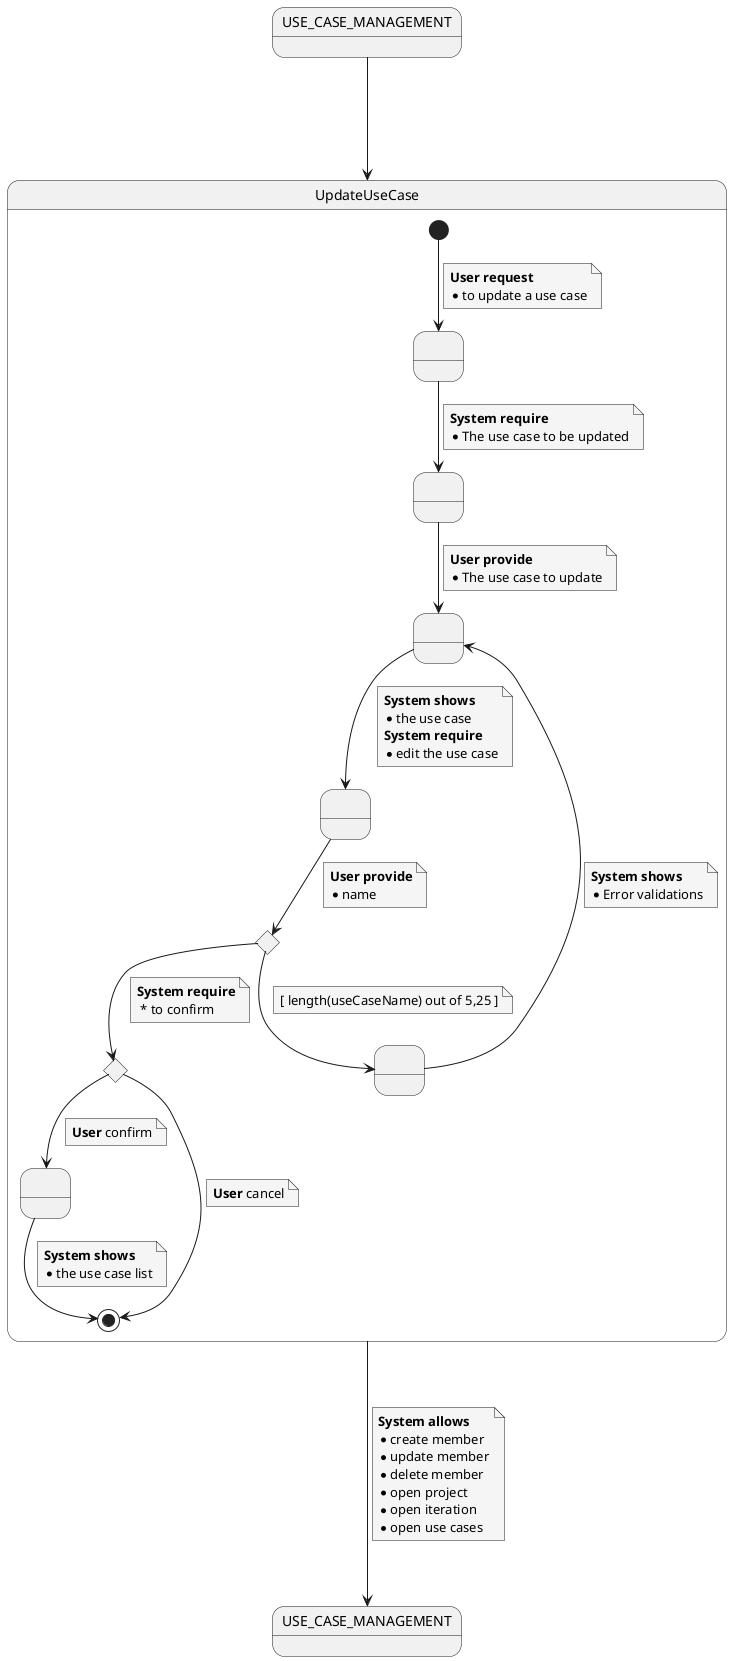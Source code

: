 @startuml
skinparam NoteBackgroundColor #whiteSmoke


'Initial/end states
state init as "USE_CASE_MANAGEMENT"
state end as "USE_CASE_MANAGEMENT"

init ---> UpdateUseCase
UpdateUseCase ---> end
note on link
<b>System allows</b>
* create member
* update member
* delete member
* open project
* open iteration
* open use cases
end note

'Use case specfication
state UpdateUseCase {
    state updateOrdered as " "
    state requiredUseCaseToUpdate as " "
    state selectedUseCase as " "
    state editUseCase as " "
    state editedUseCase  <<choice>>
    state requireToConfirm  <<choice>>
    state savedUseCase as " "
    state errorValidation as " "

    'Main path
    [*] --> updateOrdered
    note on link
        <b>User request</b>
        * to update a use case
    end note
    updateOrdered --> requiredUseCaseToUpdate
    note on link
        <b>System require</b>
        * The use case to be updated
    end note
    requiredUseCaseToUpdate --> selectedUseCase
    note on link
        <b>User provide</b>
        * The use case to update
    end note
    selectedUseCase --> editUseCase
    note on link
        <b>System shows</b>
        * the use case
        <b>System require</b>
        * edit the use case
    end note
    editUseCase --> editedUseCase
    note on link
        <b>User provide</b>
        * name
    end note
    editedUseCase --> requireToConfirm
        note on link
        <b>System require</b>
         * to confirm
        end note
    requireToConfirm --> savedUseCase
        note on link
        <b>User</b> confirm
        end note
    savedUseCase --> [*]
           note on link
           <b>System shows</b>
           * the use case list
           end note

    'variation path
    editedUseCase --> errorValidation
        note on link
        [ length(useCaseName) out of 5,25 ]
        end note

    errorValidation --> selectedUseCase
            note on link
            <b>System shows</b>
            * Error validations
            end note

    'variation path
    requireToConfirm --> [*]
    note on link
          <b>User</b> cancel
    end note
}

@enduml
